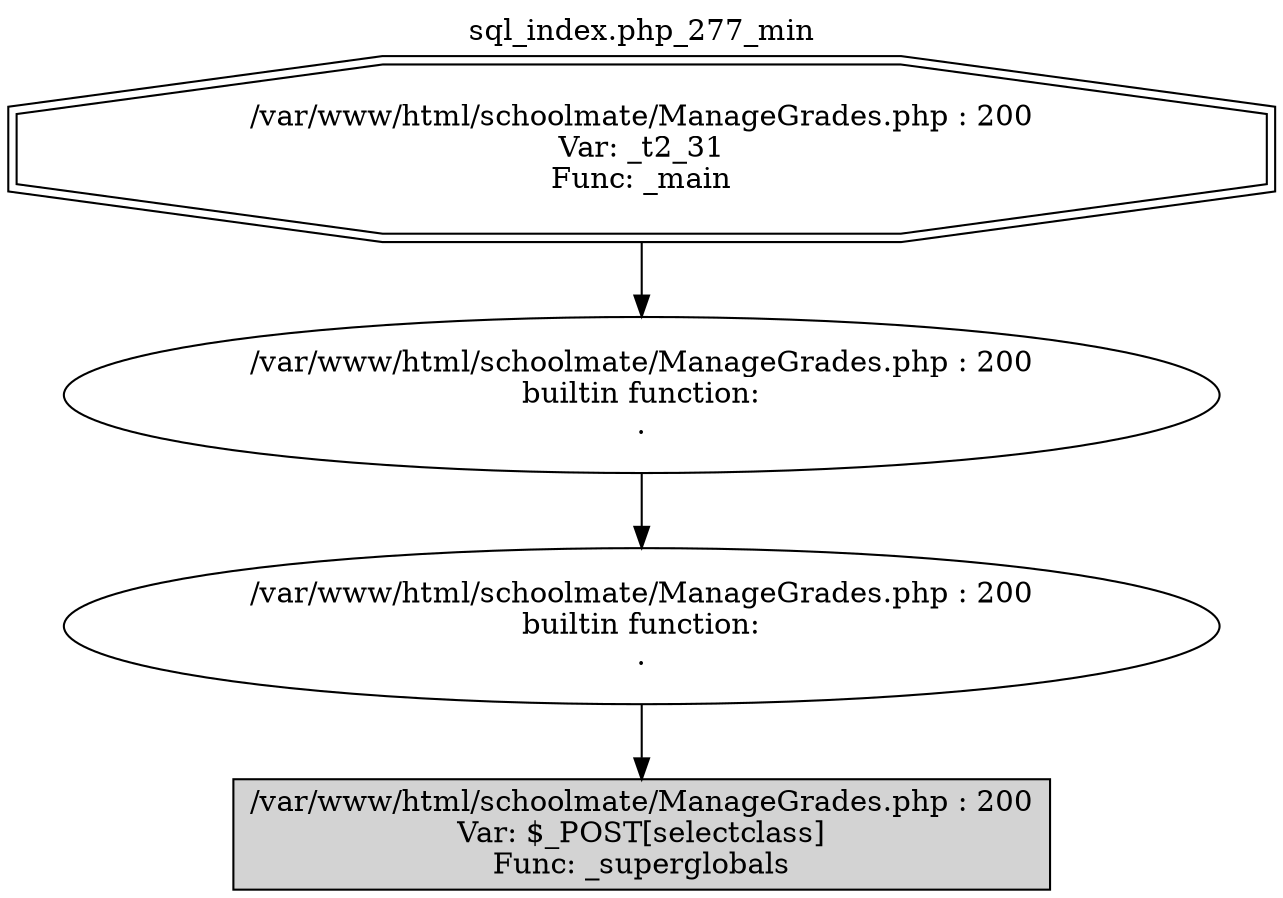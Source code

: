digraph cfg {
  label="sql_index.php_277_min";
  labelloc=t;
  n1 [shape=doubleoctagon, label="/var/www/html/schoolmate/ManageGrades.php : 200\nVar: _t2_31\nFunc: _main\n"];
  n2 [shape=ellipse, label="/var/www/html/schoolmate/ManageGrades.php : 200\nbuiltin function:\n.\n"];
  n3 [shape=ellipse, label="/var/www/html/schoolmate/ManageGrades.php : 200\nbuiltin function:\n.\n"];
  n4 [shape=box, label="/var/www/html/schoolmate/ManageGrades.php : 200\nVar: $_POST[selectclass]\nFunc: _superglobals\n",style=filled];
  n1 -> n2;
  n2 -> n3;
  n3 -> n4;
}
